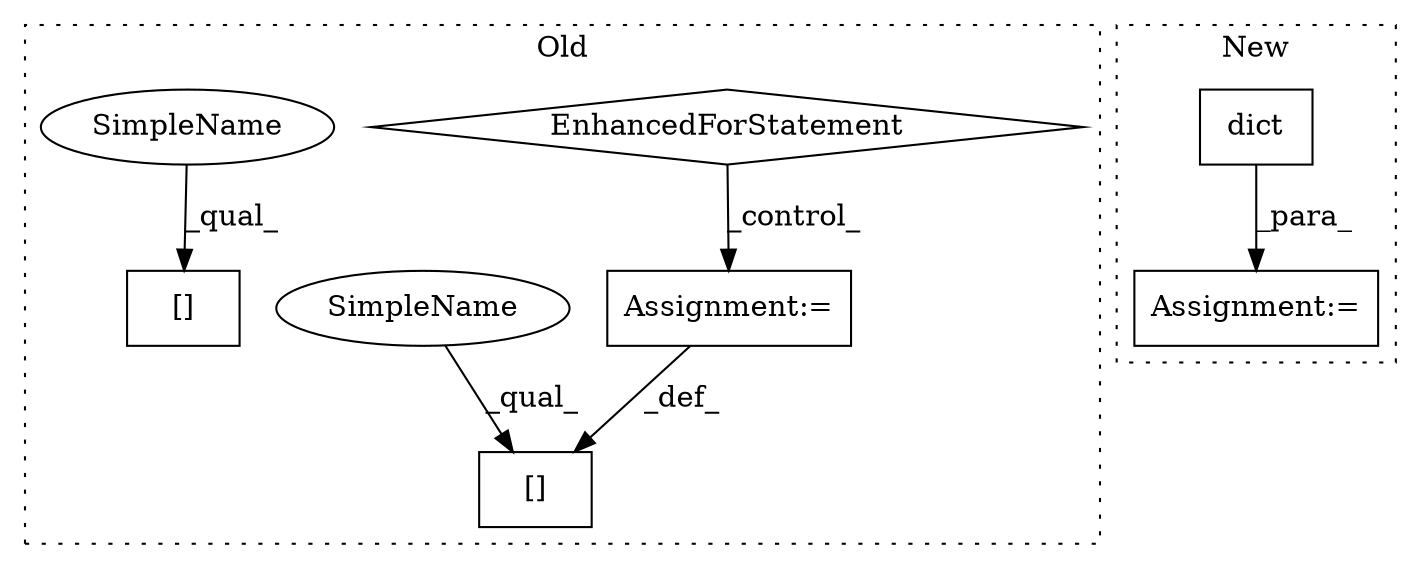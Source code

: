 digraph G {
subgraph cluster0 {
1 [label="EnhancedForStatement" a="70" s="7701,7835" l="71,2" shape="diamond"];
4 [label="Assignment:=" a="7" s="7863" l="1" shape="box"];
5 [label="[]" a="2" s="7847,7862" l="9,1" shape="box"];
6 [label="[]" a="2" s="8042,8057" l="9,1" shape="box"];
7 [label="SimpleName" a="42" s="7847" l="8" shape="ellipse"];
8 [label="SimpleName" a="42" s="8042" l="8" shape="ellipse"];
label = "Old";
style="dotted";
}
subgraph cluster1 {
2 [label="dict" a="32" s="7547,7605" l="5,1" shape="box"];
3 [label="Assignment:=" a="7" s="7546" l="1" shape="box"];
label = "New";
style="dotted";
}
1 -> 4 [label="_control_"];
2 -> 3 [label="_para_"];
4 -> 5 [label="_def_"];
7 -> 5 [label="_qual_"];
8 -> 6 [label="_qual_"];
}